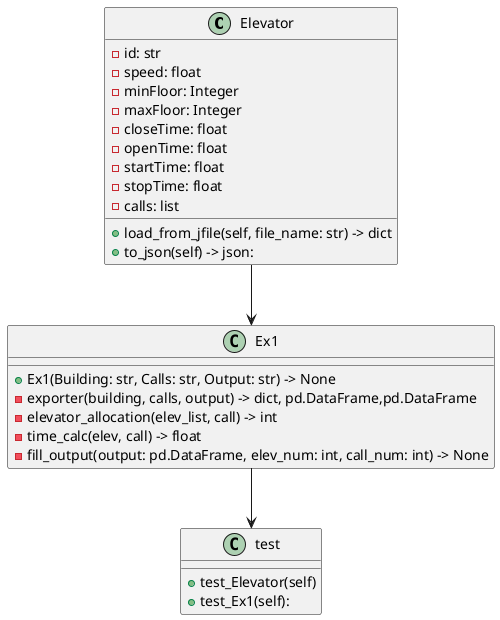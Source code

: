 @startuml

class Elevator
{
    - id: str
    - speed: float
    - minFloor: Integer
    - maxFloor: Integer
    - closeTime: float
    - openTime: float
    - startTime: float
    - stopTime: float
    - calls: list
    + load_from_jfile(self, file_name: str) -> dict
    + to_json(self) -> json:
}

class Ex1
{
    + Ex1(Building: str, Calls: str, Output: str) -> None
    - exporter(building, calls, output) -> dict, pd.DataFrame,pd.DataFrame
    - elevator_allocation(elev_list, call) -> int
    - time_calc(elev, call) -> float
    - fill_output(output: pd.DataFrame, elev_num: int, call_num: int) -> None

}

class test
{
    + test_Elevator(self)
    + test_Ex1(self):
}

Elevator --> Ex1
Ex1 --> test

@enduml